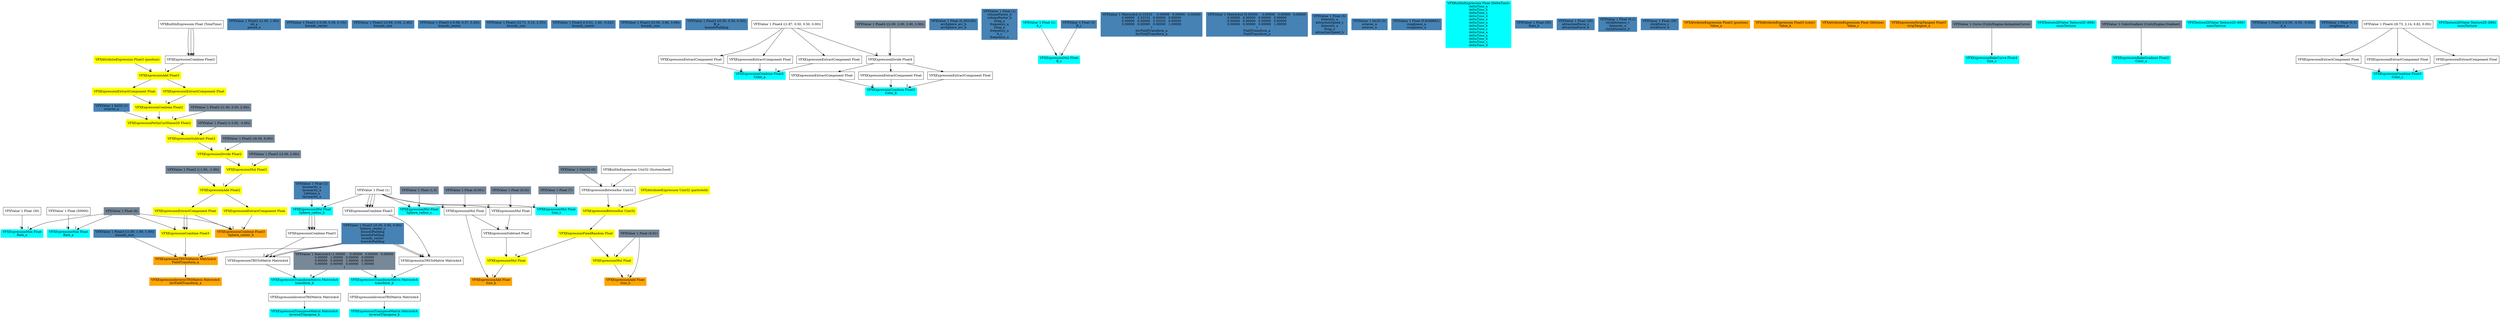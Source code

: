 digraph G {
node0 [shape="box" color="cyan" style="filled" label="VFXExpressionMax Float
Rate_a"]
node1 [shape="box" label="VFXValue`1 Float (30)"]
node2 [shape="box" color="lightslategray" style="filled" label="VFXValue`1 Float (0)"]
node3 [shape="box" color="steelblue" style="filled" label="VFXValue`1 Float2 ((1.00, 1.00))
nb_a
period_a"]
node4 [shape="box" color="cyan" style="filled" label="VFXExpressionMax Float
Rate_a"]
node5 [shape="box" label="VFXValue`1 Float (50000)"]
node6 [shape="box" color="steelblue" style="filled" label="VFXValue`1 Float3 ((-0.09, 0.39, 0.19))
bounds_center"]
node7 [shape="box" color="steelblue" style="filled" label="VFXValue`1 Float3 ((3.69, 3.05, 2.48))
bounds_size"]
node8 [shape="box" color="steelblue" style="filled" label="VFXValue`1 Float3 ((0.00, 0.00, 0.00))
Sphere_center_c
boundsPadding
boundsPadding
bounds_center
boundsPadding"]
node9 [shape="box" color="steelblue" style="filled" label="VFXValue`1 Float3 ((-0.08, 0.37, 0.20))
bounds_center"]
node10 [shape="box" color="steelblue" style="filled" label="VFXValue`1 Float3 ((3.71, 3.10, 2.55))
bounds_size"]
node11 [shape="box" color="steelblue" style="filled" label="VFXValue`1 Float3 ((1.00, 1.00, 1.00))
bounds_size"]
node12 [shape="box" color="steelblue" style="filled" label="VFXValue`1 Float3 ((-0.01, 1.40, -0.02))
bounds_center"]
node13 [shape="box" color="steelblue" style="filled" label="VFXValue`1 Float3 ((3.00, 3.96, 3.06))
bounds_size"]
node14 [shape="box" color="steelblue" style="filled" label="VFXValue`1 Float3 ((0.50, 0.50, 0.50))
B_a
boundsPadding"]
node15 [shape="box" color="cyan" style="filled" label="VFXExpressionCombine Float3
Color_a"]
node16 [shape="box" label="VFXExpressionExtractComponent Float"]
node17 [shape="box" label="VFXValue`1 Float4 ((1.87, 0.50, 0.50, 0.00))"]
node18 [shape="box" label="VFXExpressionExtractComponent Float"]
node19 [shape="box" label="VFXExpressionExtractComponent Float"]
node20 [shape="box" color="steelblue" style="filled" label="VFXValue`1 Float (6,283185)
arcSphere_arc_b
arcSphere_arc_b"]
node21 [shape="box" color="cyan" style="filled" label="VFXExpressionTransformMatrix Matrix4x4
transform_b"]
node22 [shape="box" color="lightslategray" style="filled" label="VFXValue`1 Matrix4x4 (1.00000	0.00000	0.00000	0.00000
0.00000	1.00000	0.00000	0.00000
0.00000	0.00000	1.00000	0.00000
0.00000	0.00000	0.00000	1.00000
)"]
node23 [shape="box" label="VFXExpressionTRSToMatrix Matrix4x4"]
node24 [shape="box" label="VFXExpressionCombine Float3"]
node25 [shape="box" label="VFXValue`1 Float (1)"]
node26 [shape="box" color="cyan" style="filled" label="VFXExpressionTransposeMatrix Matrix4x4
inverseTranspose_b"]
node27 [shape="box" label="VFXExpressionInverseTRSMatrix Matrix4x4"]
node28 [shape="box" color="steelblue" style="filled" label="VFXValue`1 Float (1)
volumeFactor_b
volumeFactor_b
Drag_a
frequency_a
Drag_a
frequency_a
A_c
frequency_a"]
node29 [shape="box" color="cyan" style="filled" label="VFXValue`1 Float (1)
A_c"]
node30 [shape="box" color="cyan" style="filled" label="VFXExpressionMul Float
B_c"]
node31 [shape="box" color="steelblue" style="filled" label="VFXValue`1 Float (3)
B_c"]
node32 [shape="box" color="steelblue" style="filled" label="VFXValue`1 Matrix4x4 (3.33333	0.00000	0.00000	0.00000
0.00000	3.33333	0.00000	0.00000
0.00000	0.00000	3.33333	0.00000
0.00000	0.00000	0.00000	1.00000
)
InvFieldTransform_a
InvFieldTransform_a"]
node33 [shape="box" color="steelblue" style="filled" label="VFXValue`1 Matrix4x4 (0.30000	0.00000	0.00000	0.00000
0.00000	0.30000	0.00000	0.00000
0.00000	0.00000	0.30000	0.00000
0.00000	0.00000	0.00000	1.00000
)
FieldTransform_a
FieldTransform_a"]
node34 [shape="box" color="steelblue" style="filled" label="VFXValue`1 Float (5)
Intensity_a
attractionSpeed_c
Intensity_a
Drag_a
attractionSpeed_b"]
node35 [shape="box" color="steelblue" style="filled" label="VFXValue`1 Int32 (3)
octaves_a
octaves_a"]
node36 [shape="box" color="steelblue" style="filled" label="VFXValue`1 Float (0,8348661)
roughness_a
roughness_a"]
node37 [shape="box" color="steelblue" style="filled" label="VFXValue`1 Float (2)
lacunarity_a
lacunarity_a
Lifetime_a
lacunarity_a"]
node38 [shape="box" color="cyan" style="filled" label="VFXBuiltInExpression Float (DeltaTime)
deltaTime_a
deltaTime_b
deltaTime_c
deltaTime_d
deltaTime_e
deltaTime_a
deltaTime_b
deltaTime_c
deltaTime_a
deltaTime_a
deltaTime_b
deltaTime_c
deltaTime_d"]
node39 [shape="box" color="steelblue" style="filled" label="VFXValue`1 Float (30)
Rate_b"]
node40 [shape="box" color="cyan" style="filled" label="VFXExpressionMul Float
Sphere_radius_c"]
node41 [shape="box" color="lightslategray" style="filled" label="VFXValue`1 Float (1,5)"]
node42 [shape="box" color="steelblue" style="filled" label="VFXValue`1 Float (20)
attractionForce_c
attractionForce_b"]
node43 [shape="box" color="steelblue" style="filled" label="VFXValue`1 Float (0,1)
stickDistance_c
Intensity_a
stickDistance_b"]
node44 [shape="box" color="steelblue" style="filled" label="VFXValue`1 Float (50)
stickForce_c
stickForce_b"]
node45 [shape="box" color="orange" style="filled" label="VFXAttributeExpression Float3 (position)
Value_a"]
node46 [shape="box" color="orange" style="filled" label="VFXAttributeExpression Float3 (color)
Value_b"]
node47 [shape="box" color="orange" style="filled" label="VFXAttributeExpression Float (lifetime)
Value_c"]
node48 [shape="box" color="steelblue" style="filled" label="VFXValue`1 Int32 (1)
octaves_a"]
node49 [shape="box" color="orange" style="filled" label="VFXExpressionStripTangent Float3
stripTangent_a"]
node50 [shape="box" color="orange" style="filled" label="VFXExpressionAdd Float
Size_b"]
node51 [shape="box" label="VFXExpressionMul Float"]
node52 [shape="box" color="lightslategray" style="filled" label="VFXValue`1 Float (0,001)"]
node53 [shape="box" color="yellow" style="filled" label="VFXExpressionMul Float"]
node54 [shape="box" color="yellow" style="filled" label="VFXExpressionFixedRandom Float"]
node55 [shape="box" color="yellow" style="filled" label="VFXExpressionBitwiseXor Uint32"]
node56 [shape="box" color="yellow" style="filled" label="VFXAttributeExpression Uint32 (particleId)"]
node57 [shape="box" label="VFXExpressionBitwiseXor Uint32"]
node58 [shape="box" color="lightslategray" style="filled" label="VFXValue`1 Uint32 (0)"]
node59 [shape="box" label="VFXBuiltInExpression Uint32 (SystemSeed)"]
node60 [shape="box" label="VFXExpressionSubtract Float"]
node61 [shape="box" label="VFXExpressionMul Float"]
node62 [shape="box" color="lightslategray" style="filled" label="VFXValue`1 Float (0,02)"]
node63 [shape="box" color="cyan" style="filled" label="VFXExpressionBakeCurve Float4
Size_c"]
node64 [shape="box" color="lightslategray" style="filled" label="VFXValue`1 Curve (UnityEngine.AnimationCurve)"]
node65 [shape="box" color="cyan" style="filled" label="VFXTexture2DValue Texture2D (886)
mainTexture"]
node66 [shape="box" color="cyan" style="filled" label="VFXExpressionBakeGradient Float2
Color_a"]
node67 [shape="box" color="lightslategray" style="filled" label="VFXValue`1 ColorGradient (UnityEngine.Gradient)"]
node68 [shape="box" color="cyan" style="filled" label="VFXExpressionCombine Float3
Color_b"]
node69 [shape="box" label="VFXExpressionExtractComponent Float"]
node70 [shape="box" label="VFXExpressionDivide Float4"]
node71 [shape="box" color="lightslategray" style="filled" label="VFXValue`1 Float4 ((2.00, 2.00, 2.00, 2.00))"]
node72 [shape="box" label="VFXExpressionExtractComponent Float"]
node73 [shape="box" label="VFXExpressionExtractComponent Float"]
node74 [shape="box" color="cyan" style="filled" label="VFXExpressionMul Float
Size_c"]
node75 [shape="box" color="lightslategray" style="filled" label="VFXValue`1 Float (7)"]
node76 [shape="box" color="cyan" style="filled" label="VFXTexture2DValue Texture2D (886)
mainTexture"]
node77 [shape="box" color="steelblue" style="filled" label="VFXValue`1 Float3 ((-0.50, -0.50, -0.50))
A_a"]
node78 [shape="box" color="cyan" style="filled" label="VFXExpressionTransformMatrix Matrix4x4
transform_b"]
node79 [shape="box" label="VFXExpressionTRSToMatrix Matrix4x4"]
node80 [shape="box" label="VFXExpressionCombine Float3"]
node81 [shape="box" color="cyan" style="filled" label="VFXExpressionMul Float
Sphere_radius_b"]
node82 [shape="box" color="cyan" style="filled" label="VFXExpressionTransposeMatrix Matrix4x4
inverseTranspose_b"]
node83 [shape="box" label="VFXExpressionInverseTRSMatrix Matrix4x4"]
node84 [shape="box" color="orange" style="filled" label="VFXExpressionInverseTRSMatrix Matrix4x4
InvFieldTransform_a"]
node85 [shape="box" color="orange" style="filled" label="VFXExpressionTRSToMatrix Matrix4x4
FieldTransform_a"]
node86 [shape="box" color="yellow" style="filled" label="VFXExpressionCombine Float3"]
node87 [shape="box" color="yellow" style="filled" label="VFXExpressionExtractComponent Float"]
node88 [shape="box" color="yellow" style="filled" label="VFXExpressionAdd Float2"]
node89 [shape="box" color="lightslategray" style="filled" label="VFXValue`1 Float2 ((-1.00, -1.00))"]
node90 [shape="box" color="yellow" style="filled" label="VFXExpressionMul Float2"]
node91 [shape="box" color="yellow" style="filled" label="VFXExpressionDivide Float2"]
node92 [shape="box" color="yellow" style="filled" label="VFXExpressionSubtract Float2"]
node93 [shape="box" color="yellow" style="filled" label="VFXExpressionPerlinCurlNoise2D Float2"]
node94 [shape="box" color="yellow" style="filled" label="VFXExpressionCombine Float2"]
node95 [shape="box" color="yellow" style="filled" label="VFXExpressionExtractComponent Float"]
node96 [shape="box" color="yellow" style="filled" label="VFXExpressionAdd Float3"]
node97 [shape="box" color="yellow" style="filled" label="VFXAttributeExpression Float3 (position)"]
node98 [shape="box" label="VFXExpressionCombine Float3"]
node99 [shape="box" label="VFXBuiltInExpression Float (TotalTime)"]
node100 [shape="box" color="yellow" style="filled" label="VFXExpressionExtractComponent Float"]
node101 [shape="box" color="lightslategray" style="filled" label="VFXValue`1 Float3 ((1.00, 0.50, 2.00))"]
node102 [shape="box" color="lightslategray" style="filled" label="VFXValue`1 Float2 ((-3.00, -3.00))"]
node103 [shape="box" color="lightslategray" style="filled" label="VFXValue`1 Float2 ((6.00, 6.00))"]
node104 [shape="box" color="lightslategray" style="filled" label="VFXValue`1 Float2 ((2.00, 2.00))"]
node105 [shape="box" color="steelblue" style="filled" label="VFXValue`1 Float (0,5)
roughness_a"]
node106 [shape="box" color="orange" style="filled" label="VFXExpressionCombine Float3
Sphere_center_b"]
node107 [shape="box" color="yellow" style="filled" label="VFXExpressionExtractComponent Float"]
node108 [shape="box" color="orange" style="filled" label="VFXExpressionAdd Float
Size_b"]
node109 [shape="box" color="lightslategray" style="filled" label="VFXValue`1 Float (0,01)"]
node110 [shape="box" color="yellow" style="filled" label="VFXExpressionMul Float"]
node111 [shape="box" color="cyan" style="filled" label="VFXExpressionCombine Float3
Color_c"]
node112 [shape="box" label="VFXExpressionExtractComponent Float"]
node113 [shape="box" label="VFXValue`1 Float4 ((9.73, 2.14, 0.82, 0.00))"]
node114 [shape="box" label="VFXExpressionExtractComponent Float"]
node115 [shape="box" label="VFXExpressionExtractComponent Float"]
node116 [shape="box" color="cyan" style="filled" label="VFXTexture2DValue Texture2D (886)
mainTexture"]
node1 -> node0 [headlabel="0"]
node2 -> node0 [headlabel="1"]
node5 -> node4 [headlabel="0"]
node2 -> node4 [headlabel="1"]
node16 -> node15 [headlabel="0"]
node18 -> node15 [headlabel="1"]
node19 -> node15 [headlabel="2"]
node17 -> node16 
node17 -> node18 
node17 -> node19 
node22 -> node21 [headlabel="0"]
node23 -> node21 [headlabel="1"]
node8 -> node23 [headlabel="0"]
node8 -> node23 [headlabel="1"]
node24 -> node23 [headlabel="2"]
node25 -> node24 [headlabel="0"]
node25 -> node24 [headlabel="1"]
node25 -> node24 [headlabel="2"]
node27 -> node26 
node21 -> node27 
node29 -> node30 [headlabel="0"]
node31 -> node30 [headlabel="1"]
node25 -> node40 [headlabel="0"]
node41 -> node40 [headlabel="1"]
node51 -> node50 [headlabel="0"]
node53 -> node50 [headlabel="1"]
node25 -> node51 [headlabel="0"]
node52 -> node51 [headlabel="1"]
node54 -> node53 [headlabel="0"]
node60 -> node53 [headlabel="1"]
node55 -> node54 
node56 -> node55 [headlabel="0"]
node57 -> node55 [headlabel="1"]
node58 -> node57 [headlabel="0"]
node59 -> node57 [headlabel="1"]
node61 -> node60 [headlabel="0"]
node51 -> node60 [headlabel="1"]
node25 -> node61 [headlabel="0"]
node62 -> node61 [headlabel="1"]
node64 -> node63 
node67 -> node66 
node69 -> node68 [headlabel="0"]
node72 -> node68 [headlabel="1"]
node73 -> node68 [headlabel="2"]
node70 -> node69 
node17 -> node70 [headlabel="0"]
node71 -> node70 [headlabel="1"]
node70 -> node72 
node70 -> node73 
node25 -> node74 [headlabel="0"]
node75 -> node74 [headlabel="1"]
node22 -> node78 [headlabel="0"]
node79 -> node78 [headlabel="1"]
node8 -> node79 [headlabel="0"]
node8 -> node79 [headlabel="1"]
node80 -> node79 [headlabel="2"]
node81 -> node80 [headlabel="0"]
node81 -> node80 [headlabel="1"]
node81 -> node80 [headlabel="2"]
node25 -> node81 [headlabel="0"]
node37 -> node81 [headlabel="1"]
node83 -> node82 
node78 -> node83 
node85 -> node84 
node86 -> node85 [headlabel="0"]
node8 -> node85 [headlabel="1"]
node11 -> node85 [headlabel="2"]
node87 -> node86 [headlabel="0"]
node87 -> node86 [headlabel="1"]
node2 -> node86 [headlabel="2"]
node88 -> node87 
node89 -> node88 [headlabel="0"]
node90 -> node88 [headlabel="1"]
node91 -> node90 [headlabel="0"]
node104 -> node90 [headlabel="1"]
node92 -> node91 [headlabel="0"]
node103 -> node91 [headlabel="1"]
node93 -> node92 [headlabel="0"]
node102 -> node92 [headlabel="1"]
node94 -> node93 [headlabel="0"]
node101 -> node93 [headlabel="1"]
node48 -> node93 [headlabel="2"]
node95 -> node94 [headlabel="0"]
node100 -> node94 [headlabel="1"]
node96 -> node95 
node97 -> node96 [headlabel="0"]
node98 -> node96 [headlabel="1"]
node99 -> node98 [headlabel="0"]
node99 -> node98 [headlabel="1"]
node99 -> node98 [headlabel="2"]
node96 -> node100 
node87 -> node106 [headlabel="0"]
node107 -> node106 [headlabel="1"]
node2 -> node106 [headlabel="2"]
node88 -> node107 
node109 -> node108 [headlabel="0"]
node110 -> node108 [headlabel="1"]
node54 -> node110 [headlabel="0"]
node109 -> node110 [headlabel="1"]
node112 -> node111 [headlabel="0"]
node114 -> node111 [headlabel="1"]
node115 -> node111 [headlabel="2"]
node113 -> node112 
node113 -> node114 
node113 -> node115 
}
